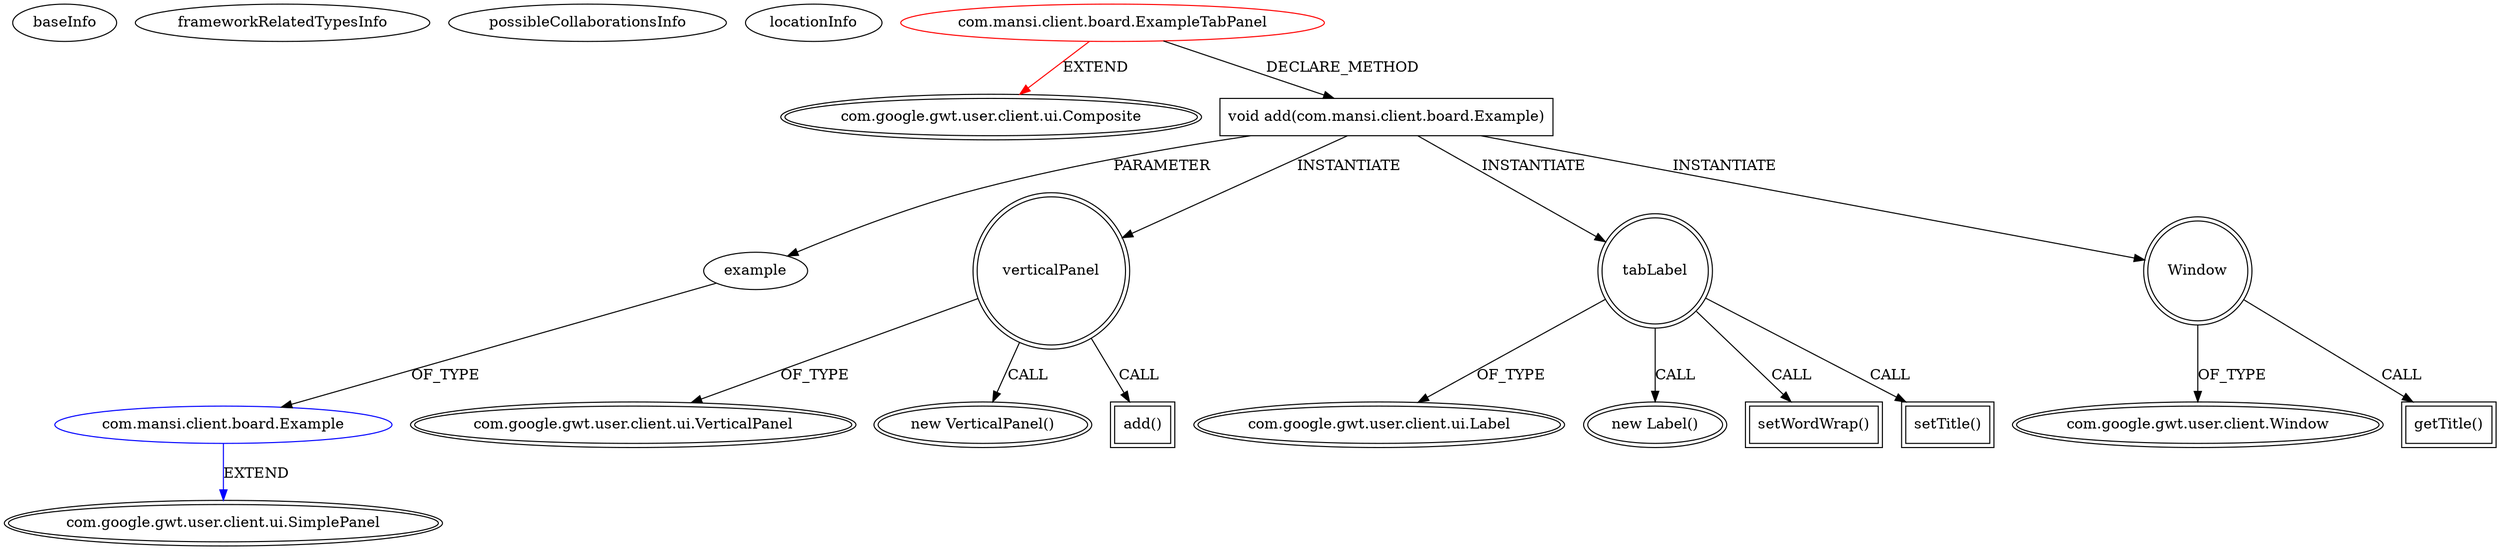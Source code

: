 digraph {
baseInfo[graphId=3694,category="extension_graph",isAnonymous=false,possibleRelation=true]
frameworkRelatedTypesInfo[0="com.google.gwt.user.client.ui.Composite"]
possibleCollaborationsInfo[0="3694~CLIENT_METHOD_DECLARATION-PARAMETER_DECLARATION-~com.google.gwt.user.client.ui.Composite ~com.google.gwt.user.client.ui.SimplePanel ~false~false"]
locationInfo[projectName="mansiT-UiBinder",filePath="/mansiT-UiBinder/UiBinder-master/uibinder/src/com/mansi/client/board/ExampleTabPanel.java",contextSignature="ExampleTabPanel",graphId="3694"]
0[label="com.mansi.client.board.ExampleTabPanel",vertexType="ROOT_CLIENT_CLASS_DECLARATION",isFrameworkType=false,color=red]
1[label="com.google.gwt.user.client.ui.Composite",vertexType="FRAMEWORK_CLASS_TYPE",isFrameworkType=true,peripheries=2]
2[label="void add(com.mansi.client.board.Example)",vertexType="CLIENT_METHOD_DECLARATION",isFrameworkType=false,shape=box]
3[label="example",vertexType="PARAMETER_DECLARATION",isFrameworkType=false]
4[label="com.mansi.client.board.Example",vertexType="REFERENCE_CLIENT_CLASS_DECLARATION",isFrameworkType=false,color=blue]
5[label="com.google.gwt.user.client.ui.SimplePanel",vertexType="FRAMEWORK_CLASS_TYPE",isFrameworkType=true,peripheries=2]
7[label="verticalPanel",vertexType="VARIABLE_EXPRESION",isFrameworkType=true,peripheries=2,shape=circle]
8[label="com.google.gwt.user.client.ui.VerticalPanel",vertexType="FRAMEWORK_CLASS_TYPE",isFrameworkType=true,peripheries=2]
6[label="new VerticalPanel()",vertexType="CONSTRUCTOR_CALL",isFrameworkType=true,peripheries=2]
10[label="add()",vertexType="INSIDE_CALL",isFrameworkType=true,peripheries=2,shape=box]
12[label="tabLabel",vertexType="VARIABLE_EXPRESION",isFrameworkType=true,peripheries=2,shape=circle]
13[label="com.google.gwt.user.client.ui.Label",vertexType="FRAMEWORK_CLASS_TYPE",isFrameworkType=true,peripheries=2]
11[label="new Label()",vertexType="CONSTRUCTOR_CALL",isFrameworkType=true,peripheries=2]
15[label="setWordWrap()",vertexType="INSIDE_CALL",isFrameworkType=true,peripheries=2,shape=box]
17[label="setTitle()",vertexType="INSIDE_CALL",isFrameworkType=true,peripheries=2,shape=box]
18[label="Window",vertexType="VARIABLE_EXPRESION",isFrameworkType=true,peripheries=2,shape=circle]
20[label="com.google.gwt.user.client.Window",vertexType="FRAMEWORK_CLASS_TYPE",isFrameworkType=true,peripheries=2]
19[label="getTitle()",vertexType="INSIDE_CALL",isFrameworkType=true,peripheries=2,shape=box]
0->1[label="EXTEND",color=red]
0->2[label="DECLARE_METHOD"]
4->5[label="EXTEND",color=blue]
3->4[label="OF_TYPE"]
2->3[label="PARAMETER"]
2->7[label="INSTANTIATE"]
7->8[label="OF_TYPE"]
7->6[label="CALL"]
7->10[label="CALL"]
2->12[label="INSTANTIATE"]
12->13[label="OF_TYPE"]
12->11[label="CALL"]
12->15[label="CALL"]
12->17[label="CALL"]
2->18[label="INSTANTIATE"]
18->20[label="OF_TYPE"]
18->19[label="CALL"]
}
